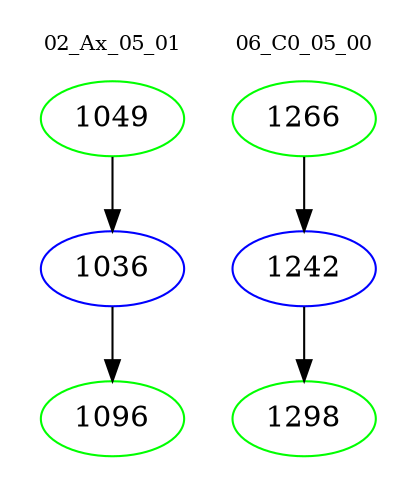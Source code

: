 digraph{
subgraph cluster_0 {
color = white
label = "02_Ax_05_01";
fontsize=10;
T0_1049 [label="1049", color="green"]
T0_1049 -> T0_1036 [color="black"]
T0_1036 [label="1036", color="blue"]
T0_1036 -> T0_1096 [color="black"]
T0_1096 [label="1096", color="green"]
}
subgraph cluster_1 {
color = white
label = "06_C0_05_00";
fontsize=10;
T1_1266 [label="1266", color="green"]
T1_1266 -> T1_1242 [color="black"]
T1_1242 [label="1242", color="blue"]
T1_1242 -> T1_1298 [color="black"]
T1_1298 [label="1298", color="green"]
}
}

